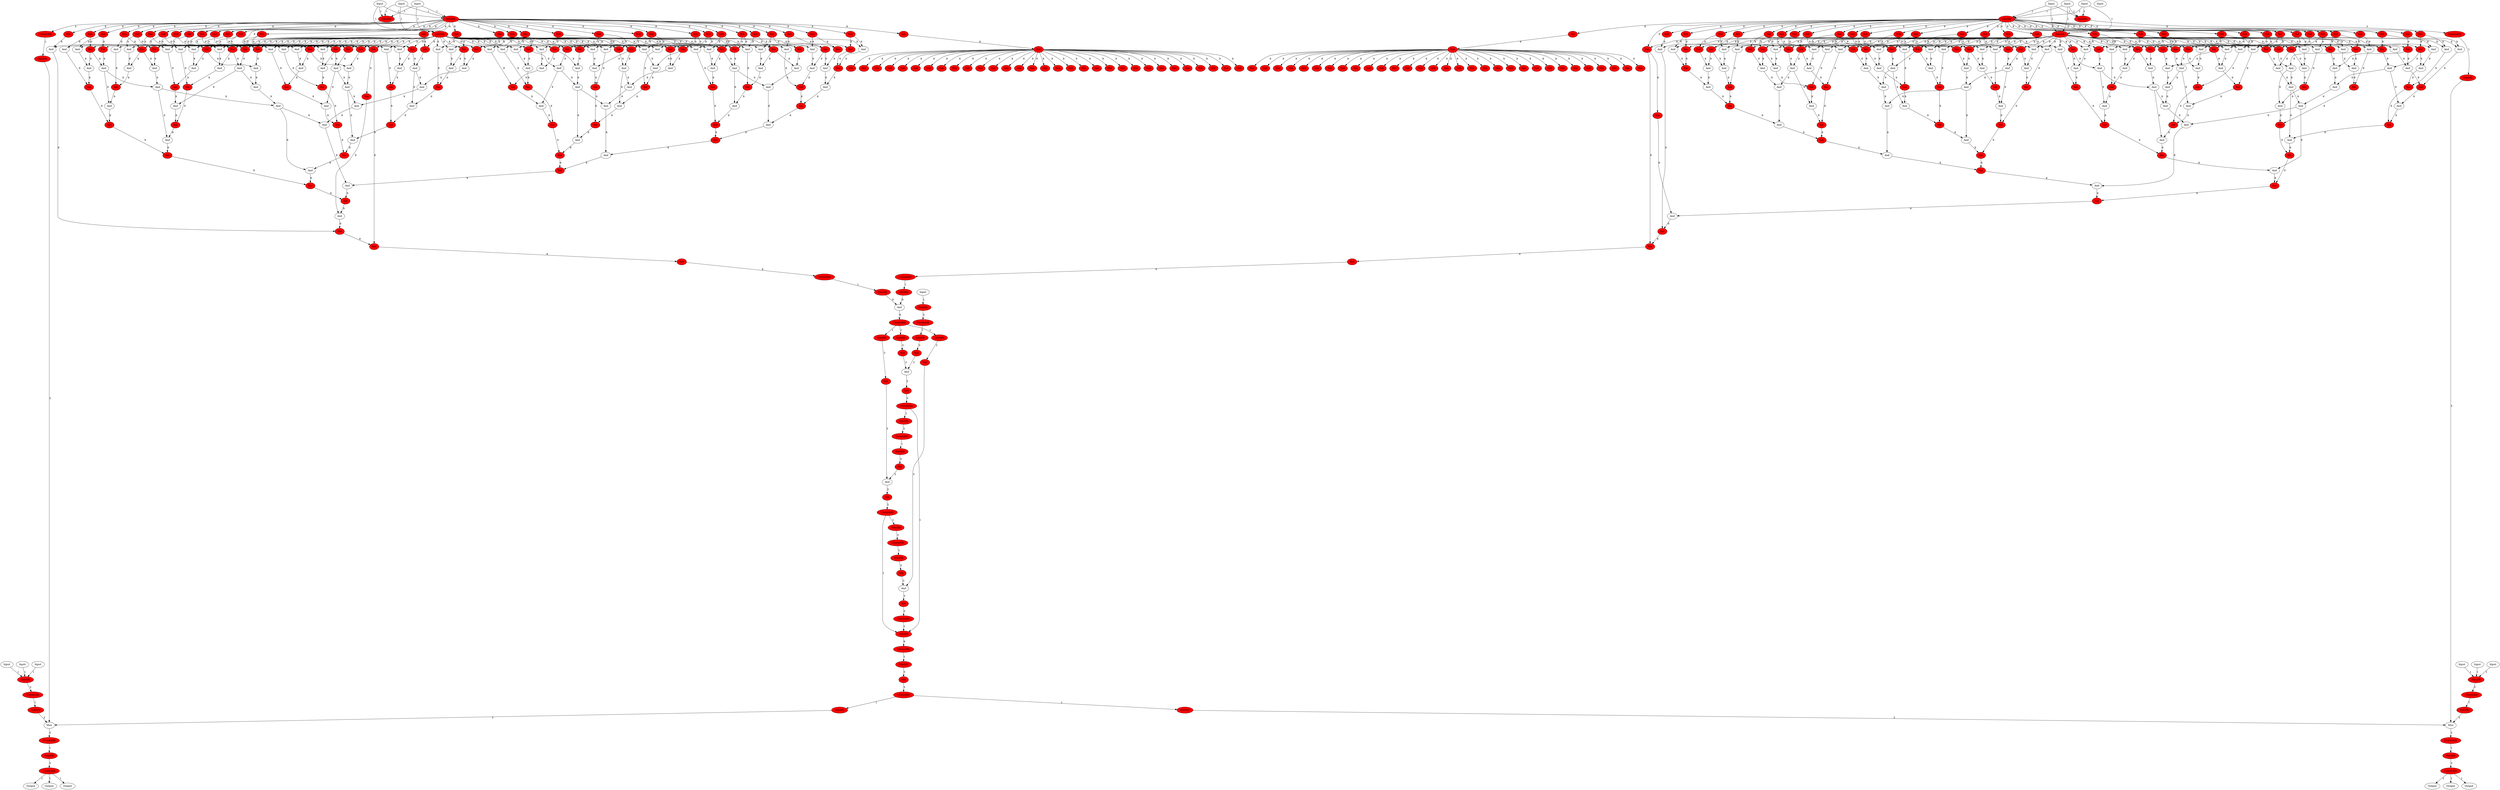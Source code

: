 digraph circuit {
0 [label="Input"];
0 -> 23[label="1"];
0 -> 22[label="1"];
0 -> 18[label="1"];
1 [label="Input"];
1 -> 23[label="1"];
1 -> 22[label="1"];
1 -> 18[label="1"];
2 [label="Input"];
2 -> 23[label="1"];
2 -> 22[label="1"];
2 -> 18[label="1"];
3 [label="Input"];
3 -> 425[label="1"];
3 -> 424[label="1"];
3 -> 20[label="1"];
4 [label="Input"];
4 -> 425[label="1"];
4 -> 424[label="1"];
4 -> 20[label="1"];
5 [label="Input"];
5 -> 425[label="1"];
5 -> 424[label="1"];
5 -> 20[label="1"];
6 [label="Input"];
6 -> 14[label="1"];
7 [label="Input"];
7 -> 14[label="1"];
8 [label="Input"];
8 -> 14[label="1"];
9 [label="Input"];
9 -> 16[label="1"];
10 [label="Input"];
10 -> 16[label="1"];
11 [label="Input"];
11 -> 16[label="1"];
12 [label="Input"];
12 -> 832[label="1"];
13 [label="Input"];
23 [label="Simdify", fillcolor="red", style="filled"];
23 -> 390[label="9"];
23 -> 362[label="9"];
23 -> 350[label="9"];
23 -> 345[label="9"];
23 -> 326[label="9"];
23 -> 321[label="9"];
23 -> 309[label="9"];
23 -> 304[label="9"];
23 -> 278[label="9"];
23 -> 273[label="9"];
23 -> 261[label="9"];
23 -> 256[label="9"];
23 -> 237[label="9"];
23 -> 232[label="9"];
23 -> 220[label="9"];
23 -> 215[label="9"];
23 -> 182[label="9"];
23 -> 177[label="9"];
23 -> 165[label="9"];
23 -> 160[label="9"];
23 -> 141[label="9"];
23 -> 136[label="9"];
23 -> 124[label="9"];
23 -> 119[label="9"];
23 -> 93[label="9"];
23 -> 88[label="9"];
23 -> 76[label="9"];
23 -> 71[label="9"];
23 -> 52[label="9"];
23 -> 47[label="9"];
23 -> 35[label="9"];
23 -> 30[label="9"];
23 -> 25[label="9"];
23 -> 24[label="9"];
22 [label="Simdify", fillcolor="red", style="filled"];
22 -> 366[label="9"];
22 -> 365[label="9"];
22 -> 358[label="9"];
22 -> 353[label="9"];
22 -> 349[label="9"];
22 -> 348[label="9"];
22 -> 338[label="9"];
22 -> 329[label="9"];
22 -> 325[label="9"];
22 -> 324[label="9"];
22 -> 317[label="9"];
22 -> 312[label="9"];
22 -> 308[label="9"];
22 -> 307[label="9"];
22 -> 294[label="9"];
22 -> 281[label="9"];
22 -> 277[label="9"];
22 -> 276[label="9"];
22 -> 269[label="9"];
22 -> 264[label="9"];
22 -> 260[label="9"];
22 -> 259[label="9"];
22 -> 249[label="9"];
22 -> 240[label="9"];
22 -> 236[label="9"];
22 -> 235[label="9"];
22 -> 228[label="9"];
22 -> 223[label="9"];
22 -> 219[label="9"];
22 -> 218[label="9"];
22 -> 202[label="9"];
22 -> 185[label="9"];
22 -> 181[label="9"];
22 -> 180[label="9"];
22 -> 173[label="9"];
22 -> 168[label="9"];
22 -> 164[label="9"];
22 -> 163[label="9"];
22 -> 153[label="9"];
22 -> 144[label="9"];
22 -> 140[label="9"];
22 -> 139[label="9"];
22 -> 132[label="9"];
22 -> 127[label="9"];
22 -> 123[label="9"];
22 -> 122[label="9"];
22 -> 109[label="9"];
22 -> 96[label="9"];
22 -> 92[label="9"];
22 -> 91[label="9"];
22 -> 84[label="9"];
22 -> 79[label="9"];
22 -> 75[label="9"];
22 -> 74[label="9"];
22 -> 64[label="9"];
22 -> 55[label="9"];
22 -> 51[label="9"];
22 -> 50[label="9"];
22 -> 43[label="9"];
22 -> 38[label="9"];
22 -> 34[label="9"];
22 -> 33[label="9"];
22 -> 28[label="9"];
22 -> 24[label="9"];
18 [label="Simdify", fillcolor="red", style="filled"];
18 -> 19[label="3"];
425 [label="Simdify", fillcolor="red", style="filled"];
425 -> 792[label="9"];
425 -> 764[label="9"];
425 -> 752[label="9"];
425 -> 747[label="9"];
425 -> 728[label="9"];
425 -> 723[label="9"];
425 -> 711[label="9"];
425 -> 706[label="9"];
425 -> 680[label="9"];
425 -> 675[label="9"];
425 -> 663[label="9"];
425 -> 658[label="9"];
425 -> 639[label="9"];
425 -> 634[label="9"];
425 -> 622[label="9"];
425 -> 617[label="9"];
425 -> 584[label="9"];
425 -> 579[label="9"];
425 -> 567[label="9"];
425 -> 562[label="9"];
425 -> 543[label="9"];
425 -> 538[label="9"];
425 -> 526[label="9"];
425 -> 521[label="9"];
425 -> 495[label="9"];
425 -> 490[label="9"];
425 -> 478[label="9"];
425 -> 473[label="9"];
425 -> 454[label="9"];
425 -> 449[label="9"];
425 -> 437[label="9"];
425 -> 432[label="9"];
425 -> 427[label="9"];
425 -> 426[label="9"];
424 [label="Simdify", fillcolor="red", style="filled"];
424 -> 768[label="9"];
424 -> 767[label="9"];
424 -> 760[label="9"];
424 -> 755[label="9"];
424 -> 751[label="9"];
424 -> 750[label="9"];
424 -> 740[label="9"];
424 -> 731[label="9"];
424 -> 727[label="9"];
424 -> 726[label="9"];
424 -> 719[label="9"];
424 -> 714[label="9"];
424 -> 710[label="9"];
424 -> 709[label="9"];
424 -> 696[label="9"];
424 -> 683[label="9"];
424 -> 679[label="9"];
424 -> 678[label="9"];
424 -> 671[label="9"];
424 -> 666[label="9"];
424 -> 662[label="9"];
424 -> 661[label="9"];
424 -> 651[label="9"];
424 -> 642[label="9"];
424 -> 638[label="9"];
424 -> 637[label="9"];
424 -> 630[label="9"];
424 -> 625[label="9"];
424 -> 621[label="9"];
424 -> 620[label="9"];
424 -> 604[label="9"];
424 -> 587[label="9"];
424 -> 583[label="9"];
424 -> 582[label="9"];
424 -> 575[label="9"];
424 -> 570[label="9"];
424 -> 566[label="9"];
424 -> 565[label="9"];
424 -> 555[label="9"];
424 -> 546[label="9"];
424 -> 542[label="9"];
424 -> 541[label="9"];
424 -> 534[label="9"];
424 -> 529[label="9"];
424 -> 525[label="9"];
424 -> 524[label="9"];
424 -> 511[label="9"];
424 -> 498[label="9"];
424 -> 494[label="9"];
424 -> 493[label="9"];
424 -> 486[label="9"];
424 -> 481[label="9"];
424 -> 477[label="9"];
424 -> 476[label="9"];
424 -> 466[label="9"];
424 -> 457[label="9"];
424 -> 453[label="9"];
424 -> 452[label="9"];
424 -> 445[label="9"];
424 -> 440[label="9"];
424 -> 436[label="9"];
424 -> 435[label="9"];
424 -> 430[label="9"];
424 -> 426[label="9"];
20 [label="Simdify", fillcolor="red", style="filled"];
20 -> 21[label="3"];
14 [label="Simdify", fillcolor="red", style="filled"];
14 -> 15[label="3"];
16 [label="Simdify", fillcolor="red", style="filled"];
16 -> 17[label="3"];
832 [label="Simdify", fillcolor="red", style="filled"];
832 -> 833[label="3"];
390 [label="Xor", fillcolor="red", style="filled"];
390 -> 391[label="9"];
362 [label="Not", fillcolor="red", style="filled"];
362 -> 366[label="9"];
362 -> 365[label="9"];
350 [label="Not", fillcolor="red", style="filled"];
350 -> 358[label="9"];
350 -> 353[label="9"];
345 [label="Not", fillcolor="red", style="filled"];
345 -> 349[label="9"];
345 -> 348[label="9"];
326 [label="Not", fillcolor="red", style="filled"];
326 -> 338[label="9"];
326 -> 329[label="9"];
321 [label="Not", fillcolor="red", style="filled"];
321 -> 325[label="9"];
321 -> 324[label="9"];
309 [label="Not", fillcolor="red", style="filled"];
309 -> 317[label="9"];
309 -> 312[label="9"];
304 [label="Not", fillcolor="red", style="filled"];
304 -> 308[label="9"];
304 -> 307[label="9"];
278 [label="Not", fillcolor="red", style="filled"];
278 -> 294[label="9"];
278 -> 281[label="9"];
273 [label="Not", fillcolor="red", style="filled"];
273 -> 277[label="9"];
273 -> 276[label="9"];
261 [label="Not", fillcolor="red", style="filled"];
261 -> 269[label="9"];
261 -> 264[label="9"];
256 [label="Not", fillcolor="red", style="filled"];
256 -> 260[label="9"];
256 -> 259[label="9"];
237 [label="Not", fillcolor="red", style="filled"];
237 -> 249[label="9"];
237 -> 240[label="9"];
232 [label="Not", fillcolor="red", style="filled"];
232 -> 236[label="9"];
232 -> 235[label="9"];
220 [label="Not", fillcolor="red", style="filled"];
220 -> 228[label="9"];
220 -> 223[label="9"];
215 [label="Not", fillcolor="red", style="filled"];
215 -> 219[label="9"];
215 -> 218[label="9"];
182 [label="Not", fillcolor="red", style="filled"];
182 -> 202[label="9"];
182 -> 185[label="9"];
177 [label="Not", fillcolor="red", style="filled"];
177 -> 181[label="9"];
177 -> 180[label="9"];
165 [label="Not", fillcolor="red", style="filled"];
165 -> 173[label="9"];
165 -> 168[label="9"];
160 [label="Not", fillcolor="red", style="filled"];
160 -> 164[label="9"];
160 -> 163[label="9"];
141 [label="Not", fillcolor="red", style="filled"];
141 -> 153[label="9"];
141 -> 144[label="9"];
136 [label="Not", fillcolor="red", style="filled"];
136 -> 140[label="9"];
136 -> 139[label="9"];
124 [label="Not", fillcolor="red", style="filled"];
124 -> 132[label="9"];
124 -> 127[label="9"];
119 [label="Not", fillcolor="red", style="filled"];
119 -> 123[label="9"];
119 -> 122[label="9"];
93 [label="Not", fillcolor="red", style="filled"];
93 -> 109[label="9"];
93 -> 96[label="9"];
88 [label="Not", fillcolor="red", style="filled"];
88 -> 92[label="9"];
88 -> 91[label="9"];
76 [label="Not", fillcolor="red", style="filled"];
76 -> 84[label="9"];
76 -> 79[label="9"];
71 [label="Not", fillcolor="red", style="filled"];
71 -> 75[label="9"];
71 -> 74[label="9"];
52 [label="Not", fillcolor="red", style="filled"];
52 -> 64[label="9"];
52 -> 55[label="9"];
47 [label="Not", fillcolor="red", style="filled"];
47 -> 51[label="9"];
47 -> 50[label="9"];
35 [label="Not", fillcolor="red", style="filled"];
35 -> 43[label="9"];
35 -> 38[label="9"];
30 [label="Not", fillcolor="red", style="filled"];
30 -> 34[label="9"];
30 -> 33[label="9"];
25 [label="Not", fillcolor="red", style="filled"];
25 -> 28[label="9"];
24 [label="Xor", fillcolor="red", style="filled"];
24 -> 388[label="9"];
24 -> 29[label="9"];
366 [label="Xor", fillcolor="red", style="filled"];
366 -> 367[label="9"];
365 [label="And"];
365 -> 367[label="9"];
358 [label="Xor", fillcolor="red", style="filled"];
358 -> 361[label="9"];
353 [label="And"];
353 -> 356[label="9"];
349 [label="Xor", fillcolor="red", style="filled"];
349 -> 361[label="9"];
349 -> 356[label="9"];
348 [label="And"];
348 -> 357[label="9"];
338 [label="Xor", fillcolor="red", style="filled"];
338 -> 341[label="9"];
329 [label="And"];
329 -> 332[label="9"];
325 [label="Xor", fillcolor="red", style="filled"];
325 -> 341[label="9"];
325 -> 332[label="9"];
324 [label="And"];
324 -> 333[label="9"];
317 [label="Xor", fillcolor="red", style="filled"];
317 -> 320[label="9"];
312 [label="And"];
312 -> 315[label="9"];
308 [label="Xor", fillcolor="red", style="filled"];
308 -> 320[label="9"];
308 -> 315[label="9"];
307 [label="And"];
307 -> 316[label="9"];
294 [label="Xor", fillcolor="red", style="filled"];
294 -> 297[label="9"];
281 [label="And"];
281 -> 284[label="9"];
277 [label="Xor", fillcolor="red", style="filled"];
277 -> 297[label="9"];
277 -> 284[label="9"];
276 [label="And"];
276 -> 285[label="9"];
269 [label="Xor", fillcolor="red", style="filled"];
269 -> 272[label="9"];
264 [label="And"];
264 -> 267[label="9"];
260 [label="Xor", fillcolor="red", style="filled"];
260 -> 272[label="9"];
260 -> 267[label="9"];
259 [label="And"];
259 -> 268[label="9"];
249 [label="Xor", fillcolor="red", style="filled"];
249 -> 252[label="9"];
240 [label="And"];
240 -> 243[label="9"];
236 [label="Xor", fillcolor="red", style="filled"];
236 -> 252[label="9"];
236 -> 243[label="9"];
235 [label="And"];
235 -> 244[label="9"];
228 [label="Xor", fillcolor="red", style="filled"];
228 -> 231[label="9"];
223 [label="And"];
223 -> 226[label="9"];
219 [label="Xor", fillcolor="red", style="filled"];
219 -> 231[label="9"];
219 -> 226[label="9"];
218 [label="And"];
218 -> 227[label="9"];
202 [label="Xor", fillcolor="red", style="filled"];
202 -> 205[label="9"];
185 [label="And"];
185 -> 188[label="9"];
181 [label="Xor", fillcolor="red", style="filled"];
181 -> 205[label="9"];
181 -> 188[label="9"];
180 [label="And"];
180 -> 189[label="9"];
173 [label="Xor", fillcolor="red", style="filled"];
173 -> 176[label="9"];
168 [label="And"];
168 -> 171[label="9"];
164 [label="Xor", fillcolor="red", style="filled"];
164 -> 176[label="9"];
164 -> 171[label="9"];
163 [label="And"];
163 -> 172[label="9"];
153 [label="Xor", fillcolor="red", style="filled"];
153 -> 156[label="9"];
144 [label="And"];
144 -> 147[label="9"];
140 [label="Xor", fillcolor="red", style="filled"];
140 -> 156[label="9"];
140 -> 147[label="9"];
139 [label="And"];
139 -> 148[label="9"];
132 [label="Xor", fillcolor="red", style="filled"];
132 -> 135[label="9"];
127 [label="And"];
127 -> 130[label="9"];
123 [label="Xor", fillcolor="red", style="filled"];
123 -> 135[label="9"];
123 -> 130[label="9"];
122 [label="And"];
122 -> 131[label="9"];
109 [label="Xor", fillcolor="red", style="filled"];
109 -> 112[label="9"];
96 [label="And"];
96 -> 99[label="9"];
92 [label="Xor", fillcolor="red", style="filled"];
92 -> 112[label="9"];
92 -> 99[label="9"];
91 [label="And"];
91 -> 100[label="9"];
84 [label="Xor", fillcolor="red", style="filled"];
84 -> 87[label="9"];
79 [label="And"];
79 -> 82[label="9"];
75 [label="Xor", fillcolor="red", style="filled"];
75 -> 87[label="9"];
75 -> 82[label="9"];
74 [label="And"];
74 -> 83[label="9"];
64 [label="Xor", fillcolor="red", style="filled"];
64 -> 67[label="9"];
55 [label="And"];
55 -> 58[label="9"];
51 [label="Xor", fillcolor="red", style="filled"];
51 -> 67[label="9"];
51 -> 58[label="9"];
50 [label="And"];
50 -> 59[label="9"];
43 [label="Xor", fillcolor="red", style="filled"];
43 -> 46[label="9"];
38 [label="And"];
38 -> 41[label="9"];
34 [label="Xor", fillcolor="red", style="filled"];
34 -> 46[label="9"];
34 -> 41[label="9"];
33 [label="And"];
33 -> 42[label="9"];
28 [label="And"];
28 -> 387[label="9"];
19 [label="Unsimdify", fillcolor="red", style="filled"];
19 -> 872[label="1"];
792 [label="Xor", fillcolor="red", style="filled"];
792 -> 793[label="9"];
764 [label="Not", fillcolor="red", style="filled"];
764 -> 768[label="9"];
764 -> 767[label="9"];
752 [label="Not", fillcolor="red", style="filled"];
752 -> 760[label="9"];
752 -> 755[label="9"];
747 [label="Not", fillcolor="red", style="filled"];
747 -> 751[label="9"];
747 -> 750[label="9"];
728 [label="Not", fillcolor="red", style="filled"];
728 -> 740[label="9"];
728 -> 731[label="9"];
723 [label="Not", fillcolor="red", style="filled"];
723 -> 727[label="9"];
723 -> 726[label="9"];
711 [label="Not", fillcolor="red", style="filled"];
711 -> 719[label="9"];
711 -> 714[label="9"];
706 [label="Not", fillcolor="red", style="filled"];
706 -> 710[label="9"];
706 -> 709[label="9"];
680 [label="Not", fillcolor="red", style="filled"];
680 -> 696[label="9"];
680 -> 683[label="9"];
675 [label="Not", fillcolor="red", style="filled"];
675 -> 679[label="9"];
675 -> 678[label="9"];
663 [label="Not", fillcolor="red", style="filled"];
663 -> 671[label="9"];
663 -> 666[label="9"];
658 [label="Not", fillcolor="red", style="filled"];
658 -> 662[label="9"];
658 -> 661[label="9"];
639 [label="Not", fillcolor="red", style="filled"];
639 -> 651[label="9"];
639 -> 642[label="9"];
634 [label="Not", fillcolor="red", style="filled"];
634 -> 638[label="9"];
634 -> 637[label="9"];
622 [label="Not", fillcolor="red", style="filled"];
622 -> 630[label="9"];
622 -> 625[label="9"];
617 [label="Not", fillcolor="red", style="filled"];
617 -> 621[label="9"];
617 -> 620[label="9"];
584 [label="Not", fillcolor="red", style="filled"];
584 -> 604[label="9"];
584 -> 587[label="9"];
579 [label="Not", fillcolor="red", style="filled"];
579 -> 583[label="9"];
579 -> 582[label="9"];
567 [label="Not", fillcolor="red", style="filled"];
567 -> 575[label="9"];
567 -> 570[label="9"];
562 [label="Not", fillcolor="red", style="filled"];
562 -> 566[label="9"];
562 -> 565[label="9"];
543 [label="Not", fillcolor="red", style="filled"];
543 -> 555[label="9"];
543 -> 546[label="9"];
538 [label="Not", fillcolor="red", style="filled"];
538 -> 542[label="9"];
538 -> 541[label="9"];
526 [label="Not", fillcolor="red", style="filled"];
526 -> 534[label="9"];
526 -> 529[label="9"];
521 [label="Not", fillcolor="red", style="filled"];
521 -> 525[label="9"];
521 -> 524[label="9"];
495 [label="Not", fillcolor="red", style="filled"];
495 -> 511[label="9"];
495 -> 498[label="9"];
490 [label="Not", fillcolor="red", style="filled"];
490 -> 494[label="9"];
490 -> 493[label="9"];
478 [label="Not", fillcolor="red", style="filled"];
478 -> 486[label="9"];
478 -> 481[label="9"];
473 [label="Not", fillcolor="red", style="filled"];
473 -> 477[label="9"];
473 -> 476[label="9"];
454 [label="Not", fillcolor="red", style="filled"];
454 -> 466[label="9"];
454 -> 457[label="9"];
449 [label="Not", fillcolor="red", style="filled"];
449 -> 453[label="9"];
449 -> 452[label="9"];
437 [label="Not", fillcolor="red", style="filled"];
437 -> 445[label="9"];
437 -> 440[label="9"];
432 [label="Not", fillcolor="red", style="filled"];
432 -> 436[label="9"];
432 -> 435[label="9"];
427 [label="Not", fillcolor="red", style="filled"];
427 -> 430[label="9"];
426 [label="Xor", fillcolor="red", style="filled"];
426 -> 790[label="9"];
426 -> 431[label="9"];
768 [label="Xor", fillcolor="red", style="filled"];
768 -> 769[label="9"];
767 [label="And"];
767 -> 769[label="9"];
760 [label="Xor", fillcolor="red", style="filled"];
760 -> 763[label="9"];
755 [label="And"];
755 -> 758[label="9"];
751 [label="Xor", fillcolor="red", style="filled"];
751 -> 763[label="9"];
751 -> 758[label="9"];
750 [label="And"];
750 -> 759[label="9"];
740 [label="Xor", fillcolor="red", style="filled"];
740 -> 743[label="9"];
731 [label="And"];
731 -> 734[label="9"];
727 [label="Xor", fillcolor="red", style="filled"];
727 -> 743[label="9"];
727 -> 734[label="9"];
726 [label="And"];
726 -> 735[label="9"];
719 [label="Xor", fillcolor="red", style="filled"];
719 -> 722[label="9"];
714 [label="And"];
714 -> 717[label="9"];
710 [label="Xor", fillcolor="red", style="filled"];
710 -> 722[label="9"];
710 -> 717[label="9"];
709 [label="And"];
709 -> 718[label="9"];
696 [label="Xor", fillcolor="red", style="filled"];
696 -> 699[label="9"];
683 [label="And"];
683 -> 686[label="9"];
679 [label="Xor", fillcolor="red", style="filled"];
679 -> 699[label="9"];
679 -> 686[label="9"];
678 [label="And"];
678 -> 687[label="9"];
671 [label="Xor", fillcolor="red", style="filled"];
671 -> 674[label="9"];
666 [label="And"];
666 -> 669[label="9"];
662 [label="Xor", fillcolor="red", style="filled"];
662 -> 674[label="9"];
662 -> 669[label="9"];
661 [label="And"];
661 -> 670[label="9"];
651 [label="Xor", fillcolor="red", style="filled"];
651 -> 654[label="9"];
642 [label="And"];
642 -> 645[label="9"];
638 [label="Xor", fillcolor="red", style="filled"];
638 -> 654[label="9"];
638 -> 645[label="9"];
637 [label="And"];
637 -> 646[label="9"];
630 [label="Xor", fillcolor="red", style="filled"];
630 -> 633[label="9"];
625 [label="And"];
625 -> 628[label="9"];
621 [label="Xor", fillcolor="red", style="filled"];
621 -> 633[label="9"];
621 -> 628[label="9"];
620 [label="And"];
620 -> 629[label="9"];
604 [label="Xor", fillcolor="red", style="filled"];
604 -> 607[label="9"];
587 [label="And"];
587 -> 590[label="9"];
583 [label="Xor", fillcolor="red", style="filled"];
583 -> 607[label="9"];
583 -> 590[label="9"];
582 [label="And"];
582 -> 591[label="9"];
575 [label="Xor", fillcolor="red", style="filled"];
575 -> 578[label="9"];
570 [label="And"];
570 -> 573[label="9"];
566 [label="Xor", fillcolor="red", style="filled"];
566 -> 578[label="9"];
566 -> 573[label="9"];
565 [label="And"];
565 -> 574[label="9"];
555 [label="Xor", fillcolor="red", style="filled"];
555 -> 558[label="9"];
546 [label="And"];
546 -> 549[label="9"];
542 [label="Xor", fillcolor="red", style="filled"];
542 -> 558[label="9"];
542 -> 549[label="9"];
541 [label="And"];
541 -> 550[label="9"];
534 [label="Xor", fillcolor="red", style="filled"];
534 -> 537[label="9"];
529 [label="And"];
529 -> 532[label="9"];
525 [label="Xor", fillcolor="red", style="filled"];
525 -> 537[label="9"];
525 -> 532[label="9"];
524 [label="And"];
524 -> 533[label="9"];
511 [label="Xor", fillcolor="red", style="filled"];
511 -> 514[label="9"];
498 [label="And"];
498 -> 501[label="9"];
494 [label="Xor", fillcolor="red", style="filled"];
494 -> 514[label="9"];
494 -> 501[label="9"];
493 [label="And"];
493 -> 502[label="9"];
486 [label="Xor", fillcolor="red", style="filled"];
486 -> 489[label="9"];
481 [label="And"];
481 -> 484[label="9"];
477 [label="Xor", fillcolor="red", style="filled"];
477 -> 489[label="9"];
477 -> 484[label="9"];
476 [label="And"];
476 -> 485[label="9"];
466 [label="Xor", fillcolor="red", style="filled"];
466 -> 469[label="9"];
457 [label="And"];
457 -> 460[label="9"];
453 [label="Xor", fillcolor="red", style="filled"];
453 -> 469[label="9"];
453 -> 460[label="9"];
452 [label="And"];
452 -> 461[label="9"];
445 [label="Xor", fillcolor="red", style="filled"];
445 -> 448[label="9"];
440 [label="And"];
440 -> 443[label="9"];
436 [label="Xor", fillcolor="red", style="filled"];
436 -> 448[label="9"];
436 -> 443[label="9"];
435 [label="And"];
435 -> 444[label="9"];
430 [label="And"];
430 -> 789[label="9"];
21 [label="Unsimdify", fillcolor="red", style="filled"];
21 -> 877[label="1"];
15 [label="Unsimdify", fillcolor="red", style="filled"];
15 -> 871[label="1"];
17 [label="Unsimdify", fillcolor="red", style="filled"];
17 -> 876[label="1"];
833 [label="Unsimdify", fillcolor="red", style="filled"];
833 -> 835[label="1"];
391 [label="Not", fillcolor="red", style="filled"];
391 -> 422[label="9"];
391 -> 421[label="9"];
391 -> 404[label="9"];
391 -> 403[label="9"];
391 -> 402[label="9"];
391 -> 401[label="9"];
391 -> 400[label="9"];
391 -> 399[label="9"];
391 -> 398[label="9"];
391 -> 397[label="9"];
391 -> 396[label="9"];
391 -> 395[label="9"];
391 -> 394[label="9"];
391 -> 393[label="9"];
391 -> 392[label="9"];
391 -> 405[label="9"];
391 -> 406[label="9"];
391 -> 407[label="9"];
391 -> 408[label="9"];
391 -> 409[label="9"];
391 -> 410[label="9"];
391 -> 411[label="9"];
391 -> 412[label="9"];
391 -> 413[label="9"];
391 -> 414[label="9"];
391 -> 415[label="9"];
391 -> 416[label="9"];
391 -> 417[label="9"];
391 -> 418[label="9"];
391 -> 419[label="9"];
391 -> 420[label="9"];
388 [label="Xor", fillcolor="red", style="filled"];
388 -> 389[label="9"];
29 [label="Not", fillcolor="red", style="filled"];
29 -> 386[label="9"];
367 [label="Xor", fillcolor="red", style="filled"];
367 -> 370[label="9"];
361 [label="And"];
361 -> 370[label="9"];
356 [label="And"];
356 -> 357[label="9"];
357 [label="Xor", fillcolor="red", style="filled"];
357 -> 371[label="9"];
341 [label="And"];
341 -> 344[label="9"];
332 [label="And"];
332 -> 333[label="9"];
333 [label="Xor", fillcolor="red", style="filled"];
333 -> 336[label="9"];
320 [label="And"];
320 -> 344[label="9"];
320 -> 336[label="9"];
315 [label="And"];
315 -> 316[label="9"];
316 [label="Xor", fillcolor="red", style="filled"];
316 -> 337[label="9"];
297 [label="And"];
297 -> 300[label="9"];
284 [label="And"];
284 -> 285[label="9"];
285 [label="Xor", fillcolor="red", style="filled"];
285 -> 288[label="9"];
272 [label="And"];
272 -> 300[label="9"];
272 -> 288[label="9"];
267 [label="And"];
267 -> 268[label="9"];
268 [label="Xor", fillcolor="red", style="filled"];
268 -> 289[label="9"];
252 [label="And"];
252 -> 255[label="9"];
243 [label="And"];
243 -> 244[label="9"];
244 [label="Xor", fillcolor="red", style="filled"];
244 -> 247[label="9"];
231 [label="And"];
231 -> 255[label="9"];
231 -> 247[label="9"];
226 [label="And"];
226 -> 227[label="9"];
227 [label="Xor", fillcolor="red", style="filled"];
227 -> 248[label="9"];
205 [label="And"];
205 -> 208[label="9"];
188 [label="And"];
188 -> 189[label="9"];
189 [label="Xor", fillcolor="red", style="filled"];
189 -> 192[label="9"];
176 [label="And"];
176 -> 208[label="9"];
176 -> 192[label="9"];
171 [label="And"];
171 -> 172[label="9"];
172 [label="Xor", fillcolor="red", style="filled"];
172 -> 193[label="9"];
156 [label="And"];
156 -> 159[label="9"];
147 [label="And"];
147 -> 148[label="9"];
148 [label="Xor", fillcolor="red", style="filled"];
148 -> 151[label="9"];
135 [label="And"];
135 -> 159[label="9"];
135 -> 151[label="9"];
130 [label="And"];
130 -> 131[label="9"];
131 [label="Xor", fillcolor="red", style="filled"];
131 -> 152[label="9"];
112 [label="And"];
112 -> 115[label="9"];
99 [label="And"];
99 -> 100[label="9"];
100 [label="Xor", fillcolor="red", style="filled"];
100 -> 103[label="9"];
87 [label="And"];
87 -> 115[label="9"];
87 -> 103[label="9"];
82 [label="And"];
82 -> 83[label="9"];
83 [label="Xor", fillcolor="red", style="filled"];
83 -> 104[label="9"];
67 [label="And"];
67 -> 70[label="9"];
58 [label="And"];
58 -> 59[label="9"];
59 [label="Xor", fillcolor="red", style="filled"];
59 -> 62[label="9"];
46 [label="And"];
46 -> 70[label="9"];
46 -> 62[label="9"];
41 [label="And"];
41 -> 42[label="9"];
42 [label="Xor", fillcolor="red", style="filled"];
42 -> 63[label="9"];
387 [label="Xor", fillcolor="red", style="filled"];
387 -> 388[label="9"];
872 [label="Simdify", fillcolor="red", style="filled"];
872 -> 873[label="3"];
793 [label="Not", fillcolor="red", style="filled"];
793 -> 824[label="9"];
793 -> 823[label="9"];
793 -> 806[label="9"];
793 -> 805[label="9"];
793 -> 804[label="9"];
793 -> 803[label="9"];
793 -> 802[label="9"];
793 -> 801[label="9"];
793 -> 800[label="9"];
793 -> 799[label="9"];
793 -> 798[label="9"];
793 -> 797[label="9"];
793 -> 796[label="9"];
793 -> 795[label="9"];
793 -> 794[label="9"];
793 -> 807[label="9"];
793 -> 808[label="9"];
793 -> 809[label="9"];
793 -> 810[label="9"];
793 -> 811[label="9"];
793 -> 812[label="9"];
793 -> 813[label="9"];
793 -> 814[label="9"];
793 -> 815[label="9"];
793 -> 816[label="9"];
793 -> 817[label="9"];
793 -> 818[label="9"];
793 -> 819[label="9"];
793 -> 820[label="9"];
793 -> 821[label="9"];
793 -> 822[label="9"];
790 [label="Xor", fillcolor="red", style="filled"];
790 -> 791[label="9"];
431 [label="Not", fillcolor="red", style="filled"];
431 -> 788[label="9"];
769 [label="Xor", fillcolor="red", style="filled"];
769 -> 772[label="9"];
763 [label="And"];
763 -> 772[label="9"];
758 [label="And"];
758 -> 759[label="9"];
759 [label="Xor", fillcolor="red", style="filled"];
759 -> 773[label="9"];
743 [label="And"];
743 -> 746[label="9"];
734 [label="And"];
734 -> 735[label="9"];
735 [label="Xor", fillcolor="red", style="filled"];
735 -> 738[label="9"];
722 [label="And"];
722 -> 746[label="9"];
722 -> 738[label="9"];
717 [label="And"];
717 -> 718[label="9"];
718 [label="Xor", fillcolor="red", style="filled"];
718 -> 739[label="9"];
699 [label="And"];
699 -> 702[label="9"];
686 [label="And"];
686 -> 687[label="9"];
687 [label="Xor", fillcolor="red", style="filled"];
687 -> 690[label="9"];
674 [label="And"];
674 -> 702[label="9"];
674 -> 690[label="9"];
669 [label="And"];
669 -> 670[label="9"];
670 [label="Xor", fillcolor="red", style="filled"];
670 -> 691[label="9"];
654 [label="And"];
654 -> 657[label="9"];
645 [label="And"];
645 -> 646[label="9"];
646 [label="Xor", fillcolor="red", style="filled"];
646 -> 649[label="9"];
633 [label="And"];
633 -> 657[label="9"];
633 -> 649[label="9"];
628 [label="And"];
628 -> 629[label="9"];
629 [label="Xor", fillcolor="red", style="filled"];
629 -> 650[label="9"];
607 [label="And"];
607 -> 610[label="9"];
590 [label="And"];
590 -> 591[label="9"];
591 [label="Xor", fillcolor="red", style="filled"];
591 -> 594[label="9"];
578 [label="And"];
578 -> 610[label="9"];
578 -> 594[label="9"];
573 [label="And"];
573 -> 574[label="9"];
574 [label="Xor", fillcolor="red", style="filled"];
574 -> 595[label="9"];
558 [label="And"];
558 -> 561[label="9"];
549 [label="And"];
549 -> 550[label="9"];
550 [label="Xor", fillcolor="red", style="filled"];
550 -> 553[label="9"];
537 [label="And"];
537 -> 561[label="9"];
537 -> 553[label="9"];
532 [label="And"];
532 -> 533[label="9"];
533 [label="Xor", fillcolor="red", style="filled"];
533 -> 554[label="9"];
514 [label="And"];
514 -> 517[label="9"];
501 [label="And"];
501 -> 502[label="9"];
502 [label="Xor", fillcolor="red", style="filled"];
502 -> 505[label="9"];
489 [label="And"];
489 -> 517[label="9"];
489 -> 505[label="9"];
484 [label="And"];
484 -> 485[label="9"];
485 [label="Xor", fillcolor="red", style="filled"];
485 -> 506[label="9"];
469 [label="And"];
469 -> 472[label="9"];
460 [label="And"];
460 -> 461[label="9"];
461 [label="Xor", fillcolor="red", style="filled"];
461 -> 464[label="9"];
448 [label="And"];
448 -> 472[label="9"];
448 -> 464[label="9"];
443 [label="And"];
443 -> 444[label="9"];
444 [label="Xor", fillcolor="red", style="filled"];
444 -> 465[label="9"];
789 [label="Xor", fillcolor="red", style="filled"];
789 -> 790[label="9"];
877 [label="Simdify", fillcolor="red", style="filled"];
877 -> 878[label="3"];
871 [label="Simdify", fillcolor="red", style="filled"];
871 -> 873[label="3"];
876 [label="Simdify", fillcolor="red", style="filled"];
876 -> 878[label="3"];
835 [label="Simdify", fillcolor="red", style="filled"];
835 -> 837[label="3"];
422 [label="Not", fillcolor="red", style="filled"];
421 [label="Not", fillcolor="red", style="filled"];
404 [label="Not", fillcolor="red", style="filled"];
403 [label="Not", fillcolor="red", style="filled"];
402 [label="Not", fillcolor="red", style="filled"];
401 [label="Not", fillcolor="red", style="filled"];
400 [label="Not", fillcolor="red", style="filled"];
399 [label="Not", fillcolor="red", style="filled"];
398 [label="Not", fillcolor="red", style="filled"];
397 [label="Not", fillcolor="red", style="filled"];
396 [label="Not", fillcolor="red", style="filled"];
395 [label="Not", fillcolor="red", style="filled"];
394 [label="Not", fillcolor="red", style="filled"];
393 [label="Not", fillcolor="red", style="filled"];
392 [label="Not", fillcolor="red", style="filled"];
405 [label="Not", fillcolor="red", style="filled"];
406 [label="Not", fillcolor="red", style="filled"];
407 [label="Not", fillcolor="red", style="filled"];
408 [label="Not", fillcolor="red", style="filled"];
409 [label="Not", fillcolor="red", style="filled"];
410 [label="Not", fillcolor="red", style="filled"];
411 [label="Not", fillcolor="red", style="filled"];
412 [label="Not", fillcolor="red", style="filled"];
413 [label="Not", fillcolor="red", style="filled"];
414 [label="Not", fillcolor="red", style="filled"];
415 [label="Not", fillcolor="red", style="filled"];
416 [label="Not", fillcolor="red", style="filled"];
417 [label="Not", fillcolor="red", style="filled"];
418 [label="Not", fillcolor="red", style="filled"];
419 [label="Not", fillcolor="red", style="filled"];
420 [label="Not", fillcolor="red", style="filled"];
389 [label="Not", fillcolor="red", style="filled"];
389 -> 423[label="9"];
386 [label="And"];
386 -> 387[label="9"];
370 [label="And"];
370 -> 371[label="9"];
371 [label="Xor", fillcolor="red", style="filled"];
371 -> 374[label="9"];
344 [label="And"];
344 -> 374[label="9"];
336 [label="And"];
336 -> 337[label="9"];
337 [label="Xor", fillcolor="red", style="filled"];
337 -> 375[label="9"];
300 [label="And"];
300 -> 303[label="9"];
288 [label="And"];
288 -> 289[label="9"];
289 [label="Xor", fillcolor="red", style="filled"];
289 -> 292[label="9"];
255 [label="And"];
255 -> 303[label="9"];
255 -> 292[label="9"];
247 [label="And"];
247 -> 248[label="9"];
248 [label="Xor", fillcolor="red", style="filled"];
248 -> 293[label="9"];
208 [label="And"];
208 -> 211[label="9"];
192 [label="And"];
192 -> 193[label="9"];
193 [label="Xor", fillcolor="red", style="filled"];
193 -> 196[label="9"];
159 [label="And"];
159 -> 211[label="9"];
159 -> 196[label="9"];
151 [label="And"];
151 -> 152[label="9"];
152 [label="Xor", fillcolor="red", style="filled"];
152 -> 197[label="9"];
115 [label="And"];
115 -> 118[label="9"];
103 [label="And"];
103 -> 104[label="9"];
104 [label="Xor", fillcolor="red", style="filled"];
104 -> 107[label="9"];
70 [label="And"];
70 -> 118[label="9"];
70 -> 107[label="9"];
62 [label="And"];
62 -> 63[label="9"];
63 [label="Xor", fillcolor="red", style="filled"];
63 -> 108[label="9"];
873 [label="Mux"];
873 -> 874[label="3"];
824 [label="Not", fillcolor="red", style="filled"];
823 [label="Not", fillcolor="red", style="filled"];
806 [label="Not", fillcolor="red", style="filled"];
805 [label="Not", fillcolor="red", style="filled"];
804 [label="Not", fillcolor="red", style="filled"];
803 [label="Not", fillcolor="red", style="filled"];
802 [label="Not", fillcolor="red", style="filled"];
801 [label="Not", fillcolor="red", style="filled"];
800 [label="Not", fillcolor="red", style="filled"];
799 [label="Not", fillcolor="red", style="filled"];
798 [label="Not", fillcolor="red", style="filled"];
797 [label="Not", fillcolor="red", style="filled"];
796 [label="Not", fillcolor="red", style="filled"];
795 [label="Not", fillcolor="red", style="filled"];
794 [label="Not", fillcolor="red", style="filled"];
807 [label="Not", fillcolor="red", style="filled"];
808 [label="Not", fillcolor="red", style="filled"];
809 [label="Not", fillcolor="red", style="filled"];
810 [label="Not", fillcolor="red", style="filled"];
811 [label="Not", fillcolor="red", style="filled"];
812 [label="Not", fillcolor="red", style="filled"];
813 [label="Not", fillcolor="red", style="filled"];
814 [label="Not", fillcolor="red", style="filled"];
815 [label="Not", fillcolor="red", style="filled"];
816 [label="Not", fillcolor="red", style="filled"];
817 [label="Not", fillcolor="red", style="filled"];
818 [label="Not", fillcolor="red", style="filled"];
819 [label="Not", fillcolor="red", style="filled"];
820 [label="Not", fillcolor="red", style="filled"];
821 [label="Not", fillcolor="red", style="filled"];
822 [label="Not", fillcolor="red", style="filled"];
791 [label="Not", fillcolor="red", style="filled"];
791 -> 825[label="9"];
788 [label="And"];
788 -> 789[label="9"];
772 [label="And"];
772 -> 773[label="9"];
773 [label="Xor", fillcolor="red", style="filled"];
773 -> 776[label="9"];
746 [label="And"];
746 -> 776[label="9"];
738 [label="And"];
738 -> 739[label="9"];
739 [label="Xor", fillcolor="red", style="filled"];
739 -> 777[label="9"];
702 [label="And"];
702 -> 705[label="9"];
690 [label="And"];
690 -> 691[label="9"];
691 [label="Xor", fillcolor="red", style="filled"];
691 -> 694[label="9"];
657 [label="And"];
657 -> 705[label="9"];
657 -> 694[label="9"];
649 [label="And"];
649 -> 650[label="9"];
650 [label="Xor", fillcolor="red", style="filled"];
650 -> 695[label="9"];
610 [label="And"];
610 -> 613[label="9"];
594 [label="And"];
594 -> 595[label="9"];
595 [label="Xor", fillcolor="red", style="filled"];
595 -> 598[label="9"];
561 [label="And"];
561 -> 613[label="9"];
561 -> 598[label="9"];
553 [label="And"];
553 -> 554[label="9"];
554 [label="Xor", fillcolor="red", style="filled"];
554 -> 599[label="9"];
517 [label="And"];
517 -> 520[label="9"];
505 [label="And"];
505 -> 506[label="9"];
506 [label="Xor", fillcolor="red", style="filled"];
506 -> 509[label="9"];
472 [label="And"];
472 -> 520[label="9"];
472 -> 509[label="9"];
464 [label="And"];
464 -> 465[label="9"];
465 [label="Xor", fillcolor="red", style="filled"];
465 -> 510[label="9"];
878 [label="Mux"];
878 -> 879[label="3"];
837 [label="Not", fillcolor="red", style="filled"];
837 -> 840[label="3"];
423 [label="Unsimdify", fillcolor="red", style="filled"];
423 -> 827[label="1"];
374 [label="And"];
374 -> 375[label="9"];
375 [label="Xor", fillcolor="red", style="filled"];
375 -> 378[label="9"];
303 [label="And"];
303 -> 378[label="9"];
292 [label="And"];
292 -> 293[label="9"];
293 [label="Xor", fillcolor="red", style="filled"];
293 -> 379[label="9"];
211 [label="And"];
211 -> 214[label="9"];
196 [label="And"];
196 -> 197[label="9"];
197 [label="Xor", fillcolor="red", style="filled"];
197 -> 200[label="9"];
118 [label="And"];
118 -> 214[label="9"];
118 -> 200[label="9"];
107 [label="And"];
107 -> 108[label="9"];
108 [label="Xor", fillcolor="red", style="filled"];
108 -> 201[label="9"];
874 [label="Unsimdify", fillcolor="red", style="filled"];
874 -> 880[label="1"];
825 [label="Unsimdify", fillcolor="red", style="filled"];
825 -> 826[label="1"];
776 [label="And"];
776 -> 777[label="9"];
777 [label="Xor", fillcolor="red", style="filled"];
777 -> 780[label="9"];
705 [label="And"];
705 -> 780[label="9"];
694 [label="And"];
694 -> 695[label="9"];
695 [label="Xor", fillcolor="red", style="filled"];
695 -> 781[label="9"];
613 [label="And"];
613 -> 616[label="9"];
598 [label="And"];
598 -> 599[label="9"];
599 [label="Xor", fillcolor="red", style="filled"];
599 -> 602[label="9"];
520 [label="And"];
520 -> 616[label="9"];
520 -> 602[label="9"];
509 [label="And"];
509 -> 510[label="9"];
510 [label="Xor", fillcolor="red", style="filled"];
510 -> 603[label="9"];
879 [label="Unsimdify", fillcolor="red", style="filled"];
879 -> 882[label="1"];
840 [label="And"];
840 -> 841[label="3"];
827 [label="Simdify", fillcolor="red", style="filled"];
827 -> 830[label="9"];
378 [label="And"];
378 -> 379[label="9"];
379 [label="Xor", fillcolor="red", style="filled"];
379 -> 382[label="9"];
214 [label="And"];
214 -> 382[label="9"];
200 [label="And"];
200 -> 201[label="9"];
201 [label="Xor", fillcolor="red", style="filled"];
201 -> 383[label="9"];
880 [label="Simdify", fillcolor="red", style="filled"];
880 -> 881[label="3"];
826 [label="Simdify", fillcolor="red", style="filled"];
826 -> 830[label="9"];
780 [label="And"];
780 -> 781[label="9"];
781 [label="Xor", fillcolor="red", style="filled"];
781 -> 784[label="9"];
616 [label="And"];
616 -> 784[label="9"];
602 [label="And"];
602 -> 603[label="9"];
603 [label="Xor", fillcolor="red", style="filled"];
603 -> 785[label="9"];
882 [label="Simdify", fillcolor="red", style="filled"];
882 -> 883[label="3"];
841 [label="Not", fillcolor="red", style="filled"];
841 -> 842[label="3"];
830 [label="And"];
830 -> 831[label="9"];
382 [label="And"];
382 -> 383[label="9"];
383 [label="Xor", fillcolor="red", style="filled"];
383 -> 386[label="9"];
881 [label="Unsimdify", fillcolor="red", style="filled"];
881 -> 884[label="1"];
881 -> 885[label="1"];
881 -> 886[label="1"];
784 [label="And"];
784 -> 785[label="9"];
785 [label="Xor", fillcolor="red", style="filled"];
785 -> 788[label="9"];
883 [label="Unsimdify", fillcolor="red", style="filled"];
883 -> 887[label="1"];
883 -> 888[label="1"];
883 -> 889[label="1"];
842 [label="Unsimdify", fillcolor="red", style="filled"];
842 -> 865[label="1"];
842 -> 843[label="1"];
831 [label="Unsimdify", fillcolor="red", style="filled"];
831 -> 834[label="1"];
831 -> 845[label="1"];
831 -> 856[label="1"];
884 [label="Output"];
885 [label="Output"];
886 [label="Output"];
887 [label="Output"];
888 [label="Output"];
889 [label="Output"];
865 [label="Simdify", fillcolor="red", style="filled"];
865 -> 866[label="9"];
843 [label="Simdify", fillcolor="red", style="filled"];
843 -> 844[label="3"];
834 [label="Simdify", fillcolor="red", style="filled"];
834 -> 836[label="3"];
845 [label="Simdify", fillcolor="red", style="filled"];
845 -> 847[label="3"];
856 [label="Simdify", fillcolor="red", style="filled"];
856 -> 858[label="3"];
866 [label="Unsimdify", fillcolor="red", style="filled"];
866 -> 867[label="1"];
844 [label="Unsimdify", fillcolor="red", style="filled"];
844 -> 846[label="1"];
836 [label="Not", fillcolor="red", style="filled"];
836 -> 840[label="3"];
847 [label="Not", fillcolor="red", style="filled"];
847 -> 851[label="3"];
858 [label="Not", fillcolor="red", style="filled"];
858 -> 862[label="3"];
867 [label="Simdify", fillcolor="red", style="filled"];
867 -> 868[label="3"];
846 [label="Simdify", fillcolor="red", style="filled"];
846 -> 848[label="3"];
851 [label="And"];
851 -> 852[label="3"];
862 [label="And"];
862 -> 863[label="3"];
868 [label="Not", fillcolor="red", style="filled"];
868 -> 869[label="3"];
848 [label="Not", fillcolor="red", style="filled"];
848 -> 851[label="3"];
852 [label="Not", fillcolor="red", style="filled"];
852 -> 853[label="3"];
863 [label="Not", fillcolor="red", style="filled"];
863 -> 864[label="3"];
869 [label="Unsimdify", fillcolor="red", style="filled"];
869 -> 875[label="1"];
869 -> 870[label="1"];
853 [label="Unsimdify", fillcolor="red", style="filled"];
853 -> 865[label="1"];
853 -> 854[label="1"];
864 [label="Unsimdify", fillcolor="red", style="filled"];
864 -> 865[label="1"];
875 [label="Simdify", fillcolor="red", style="filled"];
875 -> 878[label="3"];
870 [label="Simdify", fillcolor="red", style="filled"];
870 -> 873[label="3"];
854 [label="Simdify", fillcolor="red", style="filled"];
854 -> 855[label="3"];
855 [label="Unsimdify", fillcolor="red", style="filled"];
855 -> 857[label="1"];
857 [label="Simdify", fillcolor="red", style="filled"];
857 -> 859[label="3"];
859 [label="Not", fillcolor="red", style="filled"];
859 -> 862[label="3"];
}
